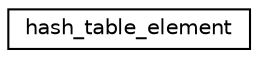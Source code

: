 digraph "Graphical Class Hierarchy"
{
 // LATEX_PDF_SIZE
  edge [fontname="Helvetica",fontsize="10",labelfontname="Helvetica",labelfontsize="10"];
  node [fontname="Helvetica",fontsize="10",shape=record];
  rankdir="LR";
  Node0 [label="hash_table_element",height=0.2,width=0.4,color="black", fillcolor="white", style="filled",URL="$structhash__table__element.html",tooltip="stores an hash table element for use in the hash table"];
}
